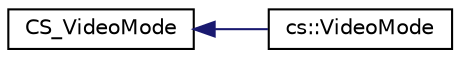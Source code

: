 digraph "Graphical Class Hierarchy"
{
  edge [fontname="Helvetica",fontsize="10",labelfontname="Helvetica",labelfontsize="10"];
  node [fontname="Helvetica",fontsize="10",shape=record];
  rankdir="LR";
  Node1 [label="CS_VideoMode",height=0.2,width=0.4,color="black", fillcolor="white", style="filled",URL="$structCS__VideoMode.html"];
  Node1 -> Node2 [dir="back",color="midnightblue",fontsize="10",style="solid",fontname="Helvetica"];
  Node2 [label="cs::VideoMode",height=0.2,width=0.4,color="black", fillcolor="white", style="filled",URL="$structcs_1_1VideoMode.html",tooltip="Video mode. "];
}
